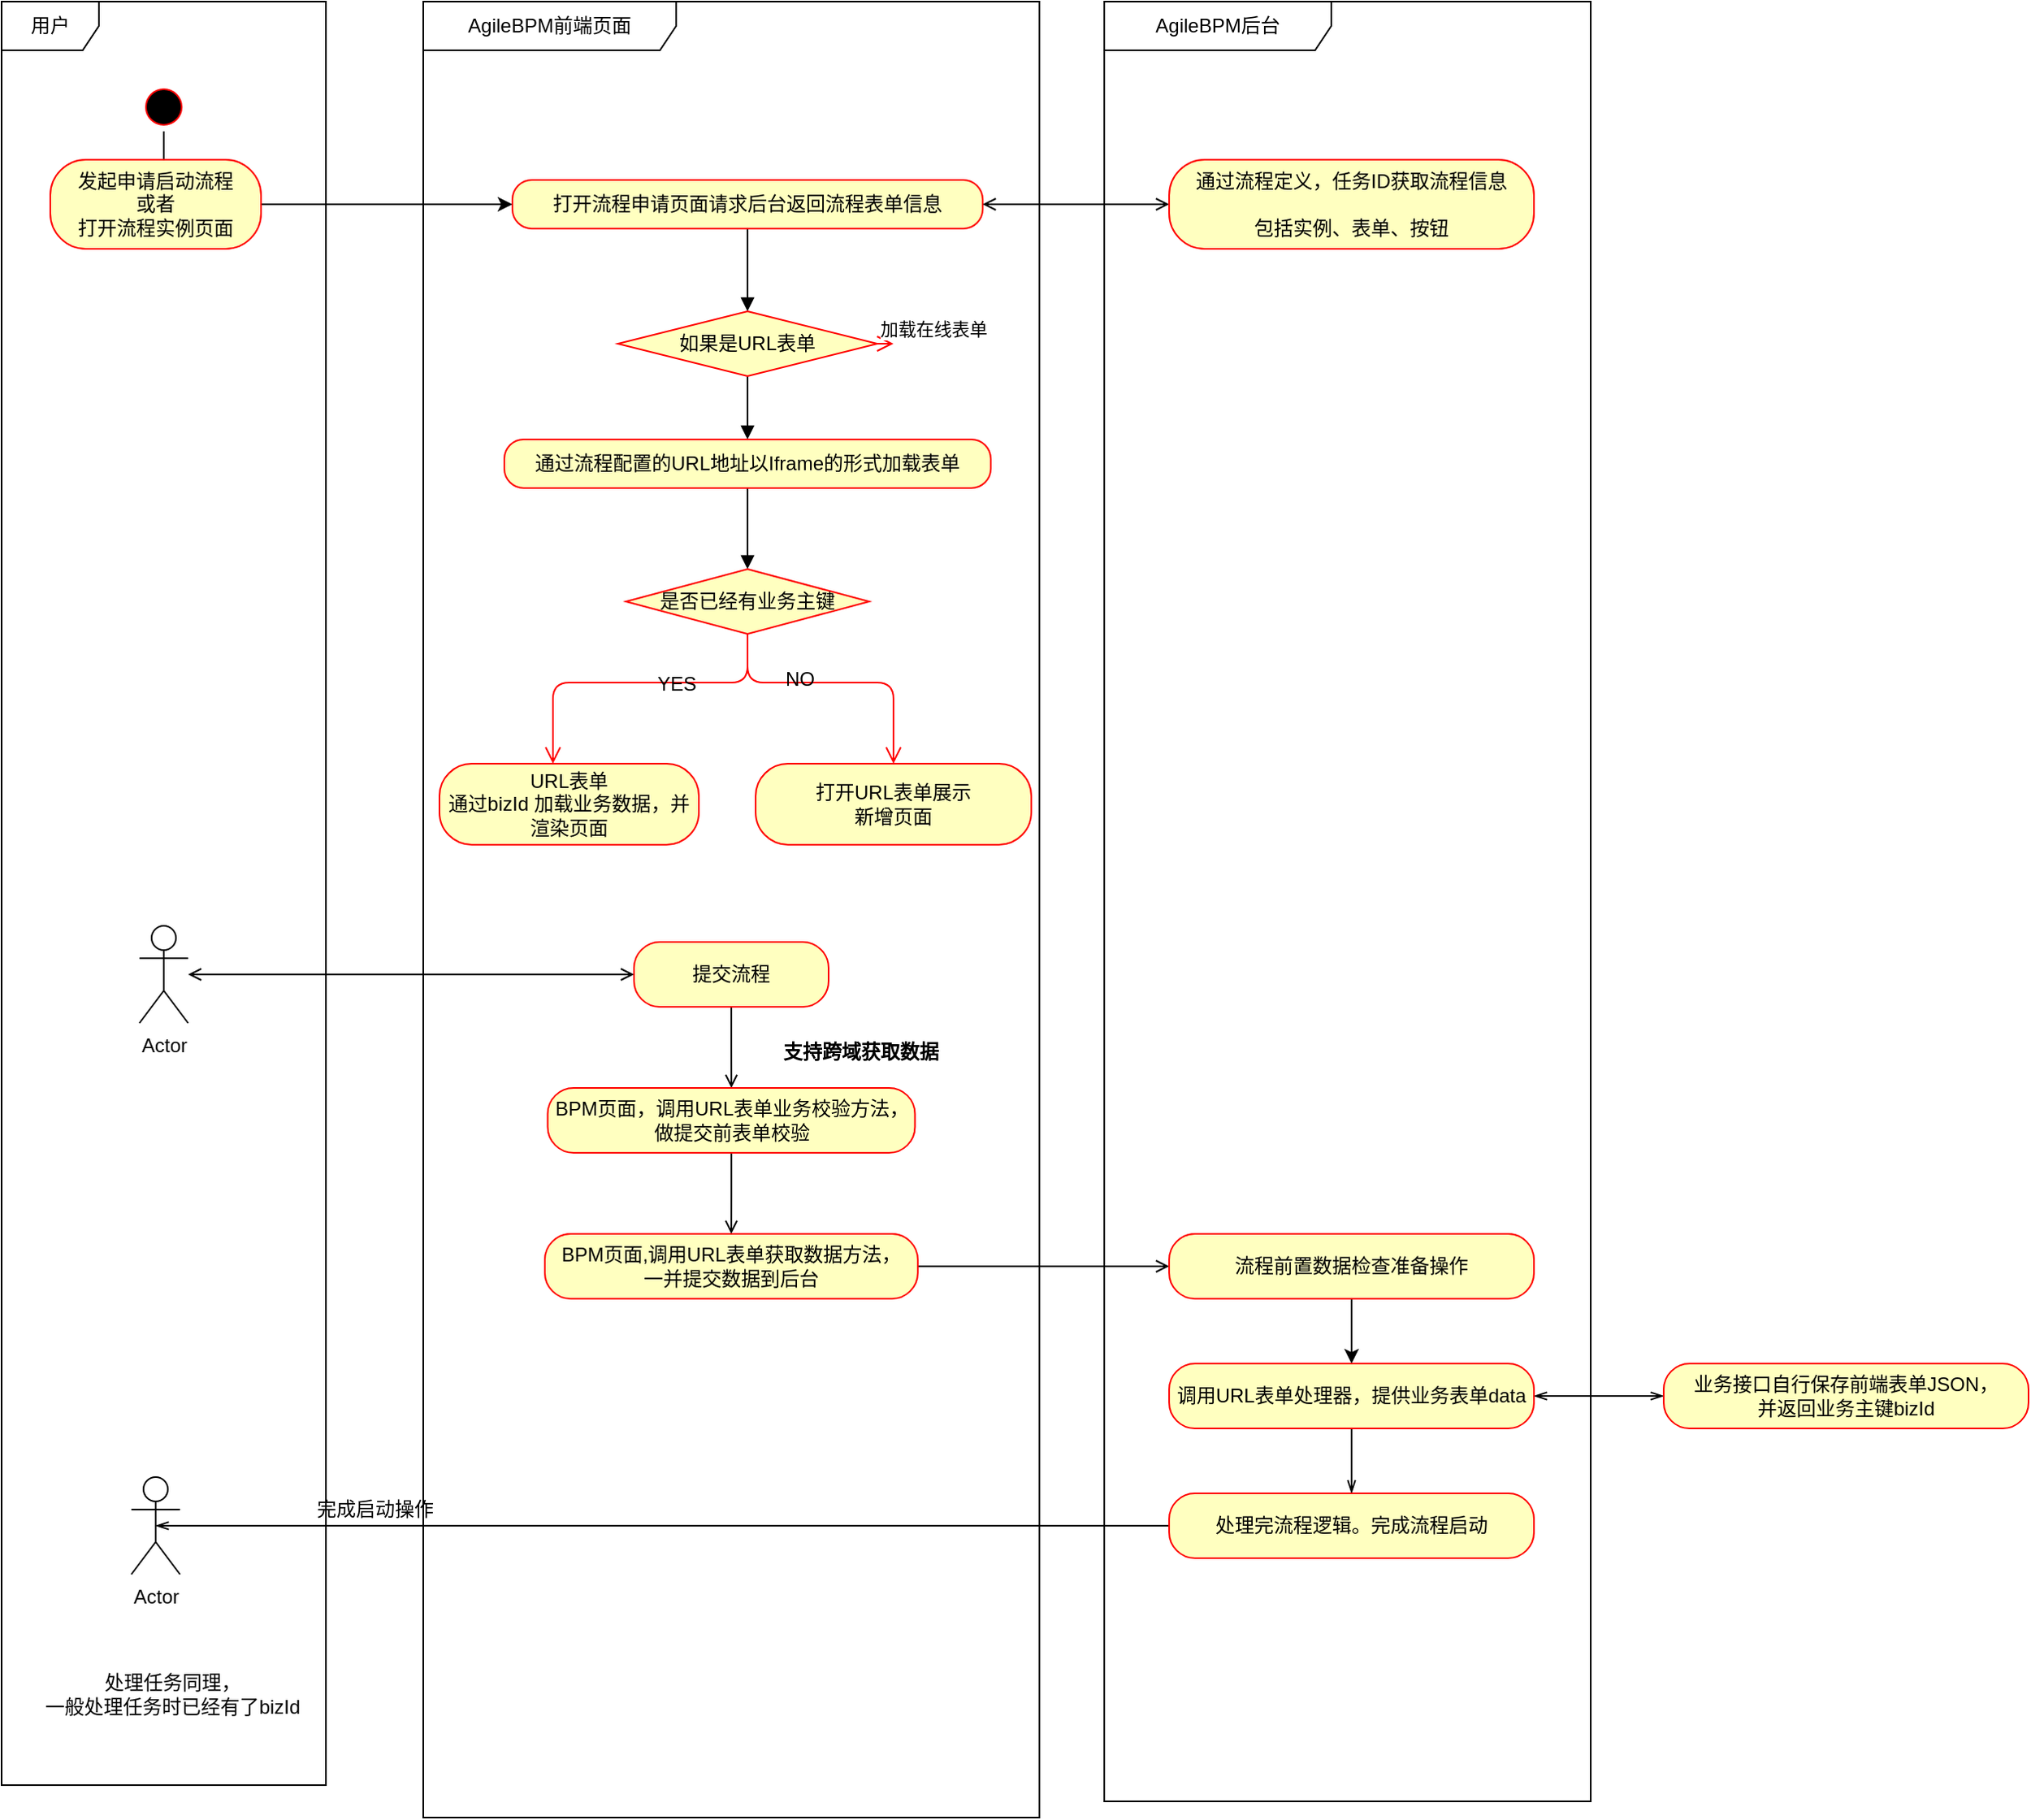 <mxfile version="12.9.10" type="github"><diagram id="HcWPsSnOnxrWXPtmg1k9" name="第 1 页"><mxGraphModel dx="2062" dy="1073" grid="1" gridSize="10" guides="1" tooltips="1" connect="1" arrows="1" fold="1" page="1" pageScale="1" pageWidth="827" pageHeight="1169" math="0" shadow="0"><root><mxCell id="0"/><mxCell id="1" parent="0"/><mxCell id="5Q1B4nVDoA_V09b05fgs-7" value="AgileBPM前端页面" style="shape=umlFrame;whiteSpace=wrap;html=1;width=156;height=30;" parent="1" vertex="1"><mxGeometry x="350" y="30" width="380" height="1120" as="geometry"/></mxCell><mxCell id="5Q1B4nVDoA_V09b05fgs-1" value="用户" style="shape=umlFrame;whiteSpace=wrap;html=1;" parent="1" vertex="1"><mxGeometry x="90" y="30" width="200" height="1100" as="geometry"/></mxCell><mxCell id="5Q1B4nVDoA_V09b05fgs-6" style="edgeStyle=orthogonalEdgeStyle;rounded=0;orthogonalLoop=1;jettySize=auto;html=1;" parent="1" source="5Q1B4nVDoA_V09b05fgs-2" target="5Q1B4nVDoA_V09b05fgs-4" edge="1"><mxGeometry relative="1" as="geometry"/></mxCell><mxCell id="5Q1B4nVDoA_V09b05fgs-2" value="" style="ellipse;html=1;shape=startState;fillColor=#000000;strokeColor=#ff0000;" parent="1" vertex="1"><mxGeometry x="175" y="80" width="30" height="30" as="geometry"/></mxCell><mxCell id="5Q1B4nVDoA_V09b05fgs-10" value="" style="edgeStyle=orthogonalEdgeStyle;rounded=0;orthogonalLoop=1;jettySize=auto;html=1;" parent="1" source="5Q1B4nVDoA_V09b05fgs-4" target="5Q1B4nVDoA_V09b05fgs-9" edge="1"><mxGeometry relative="1" as="geometry"/></mxCell><mxCell id="5Q1B4nVDoA_V09b05fgs-4" value="发起申请启动流程&lt;br&gt;或者&lt;br&gt;打开流程实例页面" style="rounded=1;whiteSpace=wrap;html=1;arcSize=40;fontColor=#000000;fillColor=#ffffc0;strokeColor=#ff0000;" parent="1" vertex="1"><mxGeometry x="120" y="127.5" width="130" height="55" as="geometry"/></mxCell><mxCell id="5Q1B4nVDoA_V09b05fgs-25" style="edgeStyle=orthogonalEdgeStyle;rounded=0;orthogonalLoop=1;jettySize=auto;html=1;startArrow=none;startFill=0;endArrow=block;endFill=1;" parent="1" source="5Q1B4nVDoA_V09b05fgs-9" target="5Q1B4nVDoA_V09b05fgs-22" edge="1"><mxGeometry relative="1" as="geometry"/></mxCell><mxCell id="5Q1B4nVDoA_V09b05fgs-9" value="打开流程申请页面请求后台返回流程表单信息" style="rounded=1;whiteSpace=wrap;html=1;arcSize=40;fontColor=#000000;fillColor=#ffffc0;strokeColor=#ff0000;" parent="1" vertex="1"><mxGeometry x="405" y="140" width="290" height="30" as="geometry"/></mxCell><mxCell id="5Q1B4nVDoA_V09b05fgs-18" value="AgileBPM后台" style="shape=umlFrame;whiteSpace=wrap;html=1;width=140;height=30;" parent="1" vertex="1"><mxGeometry x="770" y="30" width="300" height="1110" as="geometry"/></mxCell><mxCell id="5Q1B4nVDoA_V09b05fgs-28" style="edgeStyle=orthogonalEdgeStyle;rounded=0;orthogonalLoop=1;jettySize=auto;html=1;startArrow=none;startFill=0;endArrow=block;endFill=1;" parent="1" source="5Q1B4nVDoA_V09b05fgs-22" target="5Q1B4nVDoA_V09b05fgs-26" edge="1"><mxGeometry relative="1" as="geometry"/></mxCell><mxCell id="5Q1B4nVDoA_V09b05fgs-22" value="如果是URL表单" style="rhombus;whiteSpace=wrap;html=1;fillColor=#ffffc0;strokeColor=#ff0000;" parent="1" vertex="1"><mxGeometry x="470" y="221" width="160" height="40" as="geometry"/></mxCell><mxCell id="5Q1B4nVDoA_V09b05fgs-23" value="加载在线表单" style="edgeStyle=orthogonalEdgeStyle;html=1;align=left;verticalAlign=bottom;endArrow=open;endSize=8;strokeColor=#ff0000;" parent="1" source="5Q1B4nVDoA_V09b05fgs-22" edge="1"><mxGeometry x="-1" relative="1" as="geometry"><mxPoint x="640" y="240" as="targetPoint"/></mxGeometry></mxCell><mxCell id="5Q1B4nVDoA_V09b05fgs-38" style="edgeStyle=orthogonalEdgeStyle;rounded=0;orthogonalLoop=1;jettySize=auto;html=1;startArrow=none;startFill=0;endArrow=block;endFill=1;" parent="1" source="5Q1B4nVDoA_V09b05fgs-26" target="5Q1B4nVDoA_V09b05fgs-31" edge="1"><mxGeometry relative="1" as="geometry"/></mxCell><mxCell id="5Q1B4nVDoA_V09b05fgs-26" value="通过流程配置的URL地址以Iframe的形式加载表单" style="rounded=1;whiteSpace=wrap;html=1;arcSize=40;fontColor=#000000;fillColor=#ffffc0;strokeColor=#ff0000;" parent="1" vertex="1"><mxGeometry x="400" y="300" width="300" height="30" as="geometry"/></mxCell><mxCell id="5Q1B4nVDoA_V09b05fgs-31" value="是否已经有业务主键" style="rhombus;whiteSpace=wrap;html=1;fillColor=#ffffc0;strokeColor=#ff0000;" parent="1" vertex="1"><mxGeometry x="475" y="380" width="150" height="40" as="geometry"/></mxCell><mxCell id="5Q1B4nVDoA_V09b05fgs-32" value="" style="edgeStyle=orthogonalEdgeStyle;html=1;align=left;verticalAlign=bottom;endArrow=open;endSize=8;strokeColor=#ff0000;entryX=0.5;entryY=0;entryDx=0;entryDy=0;exitX=0.5;exitY=1;exitDx=0;exitDy=0;" parent="1" source="5Q1B4nVDoA_V09b05fgs-31" target="5Q1B4nVDoA_V09b05fgs-36" edge="1"><mxGeometry x="-1" relative="1" as="geometry"><mxPoint x="606" y="430" as="targetPoint"/><Array as="points"><mxPoint x="550" y="450"/><mxPoint x="640" y="450"/></Array></mxGeometry></mxCell><mxCell id="5Q1B4nVDoA_V09b05fgs-54" value="NO" style="text;html=1;align=center;verticalAlign=middle;resizable=0;points=[];" parent="5Q1B4nVDoA_V09b05fgs-32" vertex="1" connectable="0"><mxGeometry x="-0.271" y="2" relative="1" as="geometry"><mxPoint as="offset"/></mxGeometry></mxCell><mxCell id="5Q1B4nVDoA_V09b05fgs-33" value="" style="edgeStyle=orthogonalEdgeStyle;html=1;align=left;verticalAlign=top;endArrow=open;endSize=8;strokeColor=#ff0000;" parent="1" source="5Q1B4nVDoA_V09b05fgs-31" target="5Q1B4nVDoA_V09b05fgs-34" edge="1"><mxGeometry x="-1" y="55" relative="1" as="geometry"><mxPoint x="466" y="500" as="targetPoint"/><Array as="points"><mxPoint x="550" y="450"/><mxPoint x="430" y="450"/></Array><mxPoint x="-1" y="-10" as="offset"/></mxGeometry></mxCell><mxCell id="5Q1B4nVDoA_V09b05fgs-55" value="YES" style="text;html=1;align=center;verticalAlign=middle;resizable=0;points=[];" parent="5Q1B4nVDoA_V09b05fgs-33" vertex="1" connectable="0"><mxGeometry x="-0.257" y="1" relative="1" as="geometry"><mxPoint as="offset"/></mxGeometry></mxCell><mxCell id="5Q1B4nVDoA_V09b05fgs-34" value="URL表单&lt;br&gt;通过bizId&amp;nbsp;加载业务数据，并渲染页面" style="rounded=1;whiteSpace=wrap;html=1;arcSize=40;fontColor=#000000;fillColor=#ffffc0;strokeColor=#ff0000;" parent="1" vertex="1"><mxGeometry x="360" y="500" width="160" height="50" as="geometry"/></mxCell><mxCell id="5Q1B4nVDoA_V09b05fgs-36" value="打开URL表单展示&lt;br&gt;新增页面" style="rounded=1;whiteSpace=wrap;html=1;arcSize=40;fontColor=#000000;fillColor=#ffffc0;strokeColor=#ff0000;" parent="1" vertex="1"><mxGeometry x="555" y="500" width="170" height="50" as="geometry"/></mxCell><mxCell id="5Q1B4nVDoA_V09b05fgs-49" style="edgeStyle=orthogonalEdgeStyle;rounded=0;orthogonalLoop=1;jettySize=auto;html=1;startArrow=open;startFill=0;endArrow=open;endFill=0;" parent="1" source="5Q1B4nVDoA_V09b05fgs-39" target="5Q1B4nVDoA_V09b05fgs-40" edge="1"><mxGeometry relative="1" as="geometry"/></mxCell><mxCell id="5Q1B4nVDoA_V09b05fgs-39" value="Actor" style="shape=umlActor;verticalLabelPosition=bottom;labelBackgroundColor=#ffffff;verticalAlign=top;html=1;" parent="1" vertex="1"><mxGeometry x="175" y="600" width="30" height="60" as="geometry"/></mxCell><mxCell id="5Q1B4nVDoA_V09b05fgs-51" value="" style="edgeStyle=orthogonalEdgeStyle;rounded=0;orthogonalLoop=1;jettySize=auto;html=1;startArrow=none;startFill=0;endArrow=open;endFill=0;" parent="1" source="5Q1B4nVDoA_V09b05fgs-40" target="5Q1B4nVDoA_V09b05fgs-50" edge="1"><mxGeometry relative="1" as="geometry"/></mxCell><mxCell id="5Q1B4nVDoA_V09b05fgs-40" value="提交流程" style="rounded=1;whiteSpace=wrap;html=1;arcSize=40;fontColor=#000000;fillColor=#ffffc0;strokeColor=#ff0000;" parent="1" vertex="1"><mxGeometry x="480" y="610" width="120" height="40" as="geometry"/></mxCell><mxCell id="5Q1B4nVDoA_V09b05fgs-57" value="" style="edgeStyle=orthogonalEdgeStyle;rounded=0;orthogonalLoop=1;jettySize=auto;html=1;startArrow=none;startFill=0;endArrow=open;endFill=0;" parent="1" source="5Q1B4nVDoA_V09b05fgs-50" target="5Q1B4nVDoA_V09b05fgs-56" edge="1"><mxGeometry relative="1" as="geometry"/></mxCell><mxCell id="5Q1B4nVDoA_V09b05fgs-50" value="BPM页面，调用URL表单业务校验方法，&lt;br&gt;做提交前表单校验" style="rounded=1;whiteSpace=wrap;html=1;arcSize=40;fontColor=#000000;fillColor=#ffffc0;strokeColor=#ff0000;" parent="1" vertex="1"><mxGeometry x="426.75" y="700" width="226.5" height="40" as="geometry"/></mxCell><mxCell id="5Q1B4nVDoA_V09b05fgs-59" value="" style="edgeStyle=orthogonalEdgeStyle;rounded=0;orthogonalLoop=1;jettySize=auto;html=1;startArrow=none;startFill=0;endArrow=open;endFill=0;" parent="1" source="5Q1B4nVDoA_V09b05fgs-56" target="5Q1B4nVDoA_V09b05fgs-58" edge="1"><mxGeometry relative="1" as="geometry"/></mxCell><mxCell id="5Q1B4nVDoA_V09b05fgs-56" value="&lt;span&gt;BPM页面,调用URL表单获取数据方法，&lt;br&gt;一并提交数据到后台&lt;br&gt;&lt;/span&gt;" style="rounded=1;whiteSpace=wrap;html=1;arcSize=40;fontColor=#000000;fillColor=#ffffc0;strokeColor=#ff0000;" parent="1" vertex="1"><mxGeometry x="425" y="790" width="230" height="40" as="geometry"/></mxCell><mxCell id="Gp_ZEgAoHmARlE2nNSb2-2" value="" style="edgeStyle=orthogonalEdgeStyle;rounded=0;orthogonalLoop=1;jettySize=auto;html=1;" edge="1" parent="1" source="5Q1B4nVDoA_V09b05fgs-58" target="Gp_ZEgAoHmARlE2nNSb2-1"><mxGeometry relative="1" as="geometry"/></mxCell><mxCell id="5Q1B4nVDoA_V09b05fgs-58" value="流程前置数据检查准备操作" style="rounded=1;whiteSpace=wrap;html=1;arcSize=40;fontColor=#000000;fillColor=#ffffc0;strokeColor=#ff0000;" parent="1" vertex="1"><mxGeometry x="810" y="790" width="225" height="40" as="geometry"/></mxCell><mxCell id="Gp_ZEgAoHmARlE2nNSb2-4" value="" style="edgeStyle=orthogonalEdgeStyle;rounded=0;orthogonalLoop=1;jettySize=auto;html=1;startArrow=openThin;startFill=0;endArrow=openThin;endFill=0;" edge="1" parent="1" source="Gp_ZEgAoHmARlE2nNSb2-1" target="Gp_ZEgAoHmARlE2nNSb2-3"><mxGeometry relative="1" as="geometry"/></mxCell><mxCell id="Gp_ZEgAoHmARlE2nNSb2-6" value="" style="edgeStyle=orthogonalEdgeStyle;rounded=0;orthogonalLoop=1;jettySize=auto;html=1;startArrow=none;startFill=0;endArrow=openThin;endFill=0;" edge="1" parent="1" source="Gp_ZEgAoHmARlE2nNSb2-1" target="Gp_ZEgAoHmARlE2nNSb2-5"><mxGeometry relative="1" as="geometry"/></mxCell><mxCell id="Gp_ZEgAoHmARlE2nNSb2-1" value="调用URL表单处理器，提供业务表单data" style="rounded=1;whiteSpace=wrap;html=1;arcSize=40;fontColor=#000000;fillColor=#ffffc0;strokeColor=#ff0000;" vertex="1" parent="1"><mxGeometry x="810" y="870" width="225" height="40" as="geometry"/></mxCell><mxCell id="Gp_ZEgAoHmARlE2nNSb2-9" style="edgeStyle=orthogonalEdgeStyle;rounded=0;orthogonalLoop=1;jettySize=auto;html=1;entryX=0.5;entryY=0.5;entryDx=0;entryDy=0;entryPerimeter=0;startArrow=none;startFill=0;endArrow=openThin;endFill=0;" edge="1" parent="1" source="Gp_ZEgAoHmARlE2nNSb2-5" target="Gp_ZEgAoHmARlE2nNSb2-8"><mxGeometry relative="1" as="geometry"/></mxCell><mxCell id="Gp_ZEgAoHmARlE2nNSb2-10" value="完成启动操作" style="text;html=1;align=center;verticalAlign=middle;resizable=0;points=[];" vertex="1" connectable="0" parent="Gp_ZEgAoHmARlE2nNSb2-9"><mxGeometry x="0.744" y="-4" relative="1" as="geometry"><mxPoint x="55" y="-6" as="offset"/></mxGeometry></mxCell><mxCell id="Gp_ZEgAoHmARlE2nNSb2-5" value="处理完流程逻辑。完成流程启动" style="rounded=1;whiteSpace=wrap;html=1;arcSize=40;fontColor=#000000;fillColor=#ffffc0;strokeColor=#ff0000;" vertex="1" parent="1"><mxGeometry x="810" y="950" width="225" height="40" as="geometry"/></mxCell><mxCell id="Gp_ZEgAoHmARlE2nNSb2-3" value="业务接口自行保存前端表单JSON，&lt;br&gt;并返回业务主键bizId" style="rounded=1;whiteSpace=wrap;html=1;arcSize=40;fontColor=#000000;fillColor=#ffffc0;strokeColor=#ff0000;" vertex="1" parent="1"><mxGeometry x="1115" y="870" width="225" height="40" as="geometry"/></mxCell><mxCell id="5Q1B4nVDoA_V09b05fgs-48" style="edgeStyle=orthogonalEdgeStyle;rounded=0;orthogonalLoop=1;jettySize=auto;html=1;startArrow=open;startFill=0;endArrow=open;endFill=0;" parent="1" source="5Q1B4nVDoA_V09b05fgs-46" target="5Q1B4nVDoA_V09b05fgs-9" edge="1"><mxGeometry relative="1" as="geometry"/></mxCell><mxCell id="5Q1B4nVDoA_V09b05fgs-46" value="通过流程定义，任务ID获取流程信息&lt;br&gt;&lt;br&gt;包括实例、表单、按钮" style="rounded=1;whiteSpace=wrap;html=1;arcSize=40;fontColor=#000000;fillColor=#ffffc0;strokeColor=#ff0000;" parent="1" vertex="1"><mxGeometry x="810" y="127.5" width="225" height="55" as="geometry"/></mxCell><mxCell id="5Q1B4nVDoA_V09b05fgs-53" value="支持跨域获取数据" style="text;align=center;fontStyle=1;verticalAlign=middle;spacingLeft=3;spacingRight=3;strokeColor=none;rotatable=0;points=[[0,0.5],[1,0.5]];portConstraint=eastwest;" parent="1" vertex="1"><mxGeometry x="580" y="664" width="80" height="26" as="geometry"/></mxCell><mxCell id="Gp_ZEgAoHmARlE2nNSb2-8" value="Actor" style="shape=umlActor;verticalLabelPosition=bottom;labelBackgroundColor=#ffffff;verticalAlign=top;html=1;outlineConnect=0;" vertex="1" parent="1"><mxGeometry x="170" y="940" width="30" height="60" as="geometry"/></mxCell><mxCell id="Gp_ZEgAoHmARlE2nNSb2-11" value="处理任务同理，&lt;br&gt;一般处理任务时已经有了bizId" style="text;html=1;align=center;verticalAlign=middle;resizable=0;points=[];" vertex="1" connectable="0" parent="1"><mxGeometry x="140" y="1080" as="geometry"><mxPoint x="55" y="-6" as="offset"/></mxGeometry></mxCell></root></mxGraphModel></diagram></mxfile>